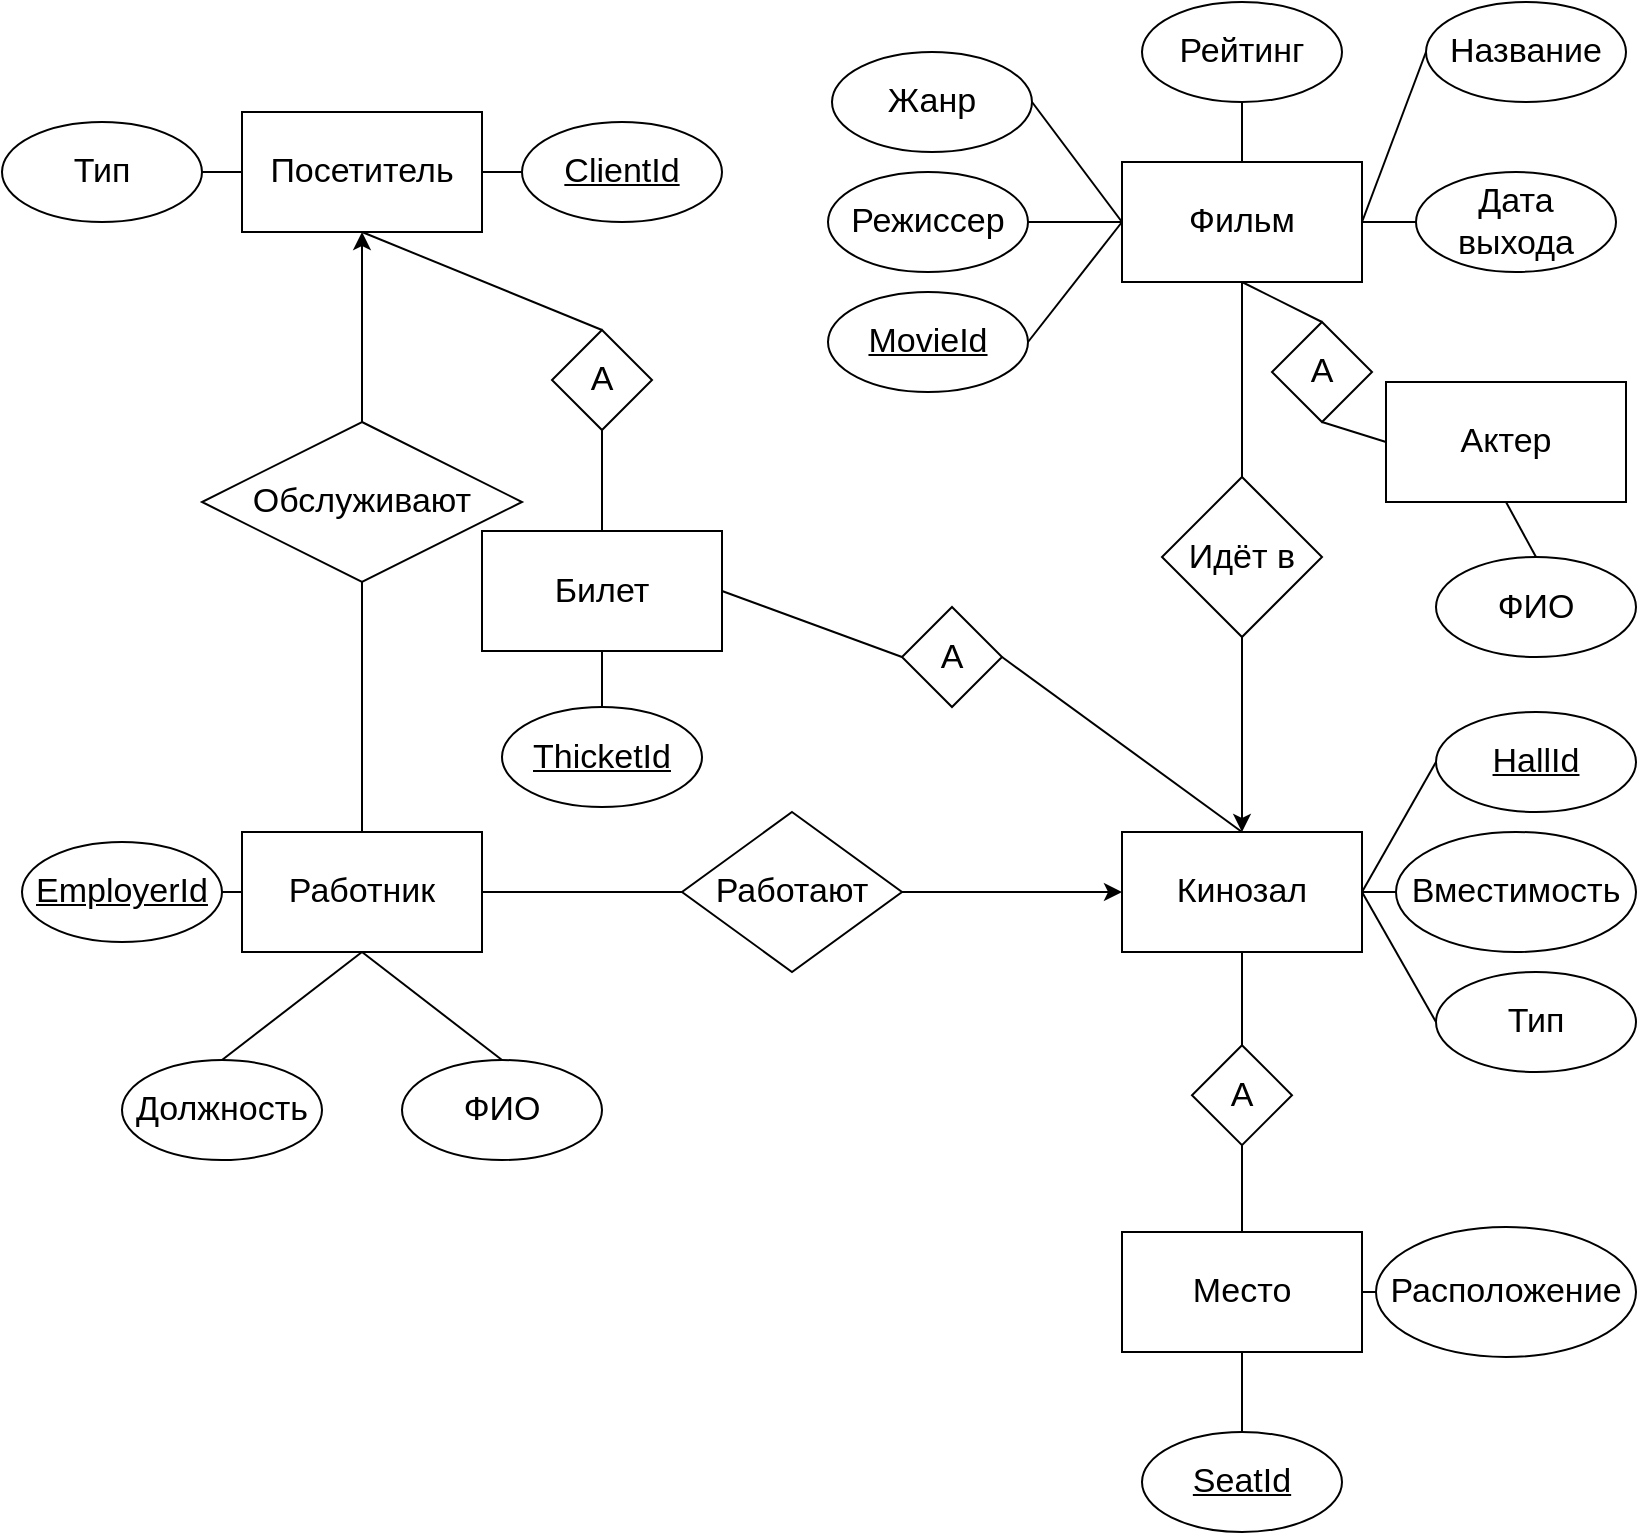 <mxfile pages="1" version="11.2.8" type="google"><diagram id="D8JLOmevCNtl7zNwRNOZ" name="Page-1"><mxGraphModel dx="1024" dy="566" grid="1" gridSize="10" guides="1" tooltips="1" connect="1" arrows="1" fold="1" page="1" pageScale="1" pageWidth="827" pageHeight="1169" math="0" shadow="0"><root><mxCell id="0"/><mxCell id="1" parent="0"/><mxCell id="mfF8Kh1jAehvsXrD6PC6-1" value="&lt;font style=&quot;font-size: 17px&quot;&gt;Посетитель&lt;/font&gt;" style="rounded=0;whiteSpace=wrap;html=1;" parent="1" vertex="1"><mxGeometry x="120" y="60" width="120" height="60" as="geometry"/></mxCell><mxCell id="mfF8Kh1jAehvsXrD6PC6-2" value="Фильм" style="rounded=0;whiteSpace=wrap;html=1;fontSize=17;" parent="1" vertex="1"><mxGeometry x="560" y="85" width="120" height="60" as="geometry"/></mxCell><mxCell id="mfF8Kh1jAehvsXrD6PC6-3" value="&lt;font style=&quot;font-size: 17px&quot;&gt;Работник&lt;/font&gt;" style="rounded=0;whiteSpace=wrap;html=1;" parent="1" vertex="1"><mxGeometry x="120" y="420" width="120" height="60" as="geometry"/></mxCell><mxCell id="mfF8Kh1jAehvsXrD6PC6-4" value="&lt;font style=&quot;font-size: 17px&quot;&gt;Кинозал&lt;/font&gt;" style="rounded=0;whiteSpace=wrap;html=1;" parent="1" vertex="1"><mxGeometry x="560" y="420" width="120" height="60" as="geometry"/></mxCell><mxCell id="mfF8Kh1jAehvsXrD6PC6-34" value="&lt;font style=&quot;font-size: 17px&quot;&gt;Актер&lt;/font&gt;" style="rounded=0;whiteSpace=wrap;html=1;fontSize=17;" parent="1" vertex="1"><mxGeometry x="692" y="195" width="120" height="60" as="geometry"/></mxCell><mxCell id="mfF8Kh1jAehvsXrD6PC6-37" value="" style="endArrow=none;html=1;fontSize=17;exitX=0.5;exitY=0;exitDx=0;exitDy=0;entryX=0.5;entryY=1;entryDx=0;entryDy=0;" parent="1" source="mfF8Kh1jAehvsXrD6PC6-3" target="PWUJ3W95ugaQY_lklVue-53" edge="1"><mxGeometry width="50" height="50" relative="1" as="geometry"><mxPoint x="10" y="550" as="sourcePoint"/><mxPoint x="180" y="310" as="targetPoint"/></mxGeometry></mxCell><mxCell id="mfF8Kh1jAehvsXrD6PC6-38" value="Название" style="ellipse;whiteSpace=wrap;html=1;fontSize=17;" parent="1" vertex="1"><mxGeometry x="712" y="5" width="100" height="50" as="geometry"/></mxCell><mxCell id="mfF8Kh1jAehvsXrD6PC6-39" value="Дата выхода" style="ellipse;whiteSpace=wrap;html=1;fontSize=17;" parent="1" vertex="1"><mxGeometry x="707" y="90" width="100" height="50" as="geometry"/></mxCell><mxCell id="mfF8Kh1jAehvsXrD6PC6-40" value="Жанр" style="ellipse;whiteSpace=wrap;html=1;fontSize=17;" parent="1" vertex="1"><mxGeometry x="415" y="30" width="100" height="50" as="geometry"/></mxCell><mxCell id="mfF8Kh1jAehvsXrD6PC6-42" value="Рейтинг" style="ellipse;whiteSpace=wrap;html=1;fontSize=17;" parent="1" vertex="1"><mxGeometry x="570" y="5" width="100" height="50" as="geometry"/></mxCell><mxCell id="mfF8Kh1jAehvsXrD6PC6-44" value="А" style="rhombus;whiteSpace=wrap;html=1;fontSize=17;" parent="1" vertex="1"><mxGeometry x="635" y="165" width="50" height="50" as="geometry"/></mxCell><mxCell id="mfF8Kh1jAehvsXrD6PC6-45" value="" style="endArrow=none;html=1;fontSize=17;entryX=0.5;entryY=1;entryDx=0;entryDy=0;exitX=0.5;exitY=0;exitDx=0;exitDy=0;" parent="1" source="mfF8Kh1jAehvsXrD6PC6-44" target="mfF8Kh1jAehvsXrD6PC6-2" edge="1"><mxGeometry width="50" height="50" relative="1" as="geometry"><mxPoint x="10" y="550" as="sourcePoint"/><mxPoint x="60" y="500" as="targetPoint"/></mxGeometry></mxCell><mxCell id="mfF8Kh1jAehvsXrD6PC6-46" value="" style="endArrow=none;html=1;fontSize=17;entryX=0.5;entryY=1;entryDx=0;entryDy=0;exitX=0;exitY=0.5;exitDx=0;exitDy=0;" parent="1" source="mfF8Kh1jAehvsXrD6PC6-34" target="mfF8Kh1jAehvsXrD6PC6-44" edge="1"><mxGeometry width="50" height="50" relative="1" as="geometry"><mxPoint x="10" y="550" as="sourcePoint"/><mxPoint x="60" y="500" as="targetPoint"/></mxGeometry></mxCell><mxCell id="mfF8Kh1jAehvsXrD6PC6-48" value="ФИО" style="ellipse;whiteSpace=wrap;html=1;fontSize=17;" parent="1" vertex="1"><mxGeometry x="717" y="282.5" width="100" height="50" as="geometry"/></mxCell><mxCell id="mfF8Kh1jAehvsXrD6PC6-50" value="Режиссер" style="ellipse;whiteSpace=wrap;html=1;fontSize=17;" parent="1" vertex="1"><mxGeometry x="413" y="90" width="100" height="50" as="geometry"/></mxCell><mxCell id="mfF8Kh1jAehvsXrD6PC6-52" value="&lt;u&gt;MovieId&lt;/u&gt;" style="ellipse;whiteSpace=wrap;html=1;fontSize=17;" parent="1" vertex="1"><mxGeometry x="413" y="150" width="100" height="50" as="geometry"/></mxCell><mxCell id="mfF8Kh1jAehvsXrD6PC6-54" value="Тип" style="ellipse;whiteSpace=wrap;html=1;fontSize=17;" parent="1" vertex="1"><mxGeometry y="65" width="100" height="50" as="geometry"/></mxCell><mxCell id="mfF8Kh1jAehvsXrD6PC6-57" value="&lt;u&gt;ClientId&lt;/u&gt;" style="ellipse;whiteSpace=wrap;html=1;fontSize=17;" parent="1" vertex="1"><mxGeometry x="260" y="65" width="100" height="50" as="geometry"/></mxCell><mxCell id="mfF8Kh1jAehvsXrD6PC6-59" value="&lt;font style=&quot;font-size: 17px&quot;&gt;Билет&lt;/font&gt;" style="rounded=0;whiteSpace=wrap;html=1;" parent="1" vertex="1"><mxGeometry x="240" y="269.5" width="120" height="60" as="geometry"/></mxCell><mxCell id="PWUJ3W95ugaQY_lklVue-1" value="" style="endArrow=none;html=1;entryX=0;entryY=0.5;entryDx=0;entryDy=0;exitX=1;exitY=0.5;exitDx=0;exitDy=0;" edge="1" parent="1" source="mfF8Kh1jAehvsXrD6PC6-50" target="mfF8Kh1jAehvsXrD6PC6-2"><mxGeometry width="50" height="50" relative="1" as="geometry"><mxPoint x="510" y="122.5" as="sourcePoint"/><mxPoint x="560" y="72.5" as="targetPoint"/></mxGeometry></mxCell><mxCell id="PWUJ3W95ugaQY_lklVue-2" value="" style="endArrow=none;html=1;entryX=0;entryY=0.5;entryDx=0;entryDy=0;exitX=1;exitY=0.5;exitDx=0;exitDy=0;" edge="1" parent="1" source="mfF8Kh1jAehvsXrD6PC6-52" target="mfF8Kh1jAehvsXrD6PC6-2"><mxGeometry width="50" height="50" relative="1" as="geometry"><mxPoint x="523" y="112.5" as="sourcePoint"/><mxPoint x="570" y="135" as="targetPoint"/></mxGeometry></mxCell><mxCell id="PWUJ3W95ugaQY_lklVue-3" value="" style="endArrow=none;html=1;entryX=0;entryY=0.5;entryDx=0;entryDy=0;exitX=1;exitY=0.5;exitDx=0;exitDy=0;" edge="1" parent="1" source="mfF8Kh1jAehvsXrD6PC6-40" target="mfF8Kh1jAehvsXrD6PC6-2"><mxGeometry width="50" height="50" relative="1" as="geometry"><mxPoint x="533" y="122.5" as="sourcePoint"/><mxPoint x="580" y="145" as="targetPoint"/></mxGeometry></mxCell><mxCell id="PWUJ3W95ugaQY_lklVue-4" value="" style="endArrow=none;html=1;entryX=0.5;entryY=1;entryDx=0;entryDy=0;exitX=0.5;exitY=0;exitDx=0;exitDy=0;" edge="1" parent="1" source="mfF8Kh1jAehvsXrD6PC6-2" target="mfF8Kh1jAehvsXrD6PC6-42"><mxGeometry width="50" height="50" relative="1" as="geometry"><mxPoint x="680" y="190" as="sourcePoint"/><mxPoint x="740" y="130" as="targetPoint"/></mxGeometry></mxCell><mxCell id="PWUJ3W95ugaQY_lklVue-5" value="" style="endArrow=none;html=1;entryX=0;entryY=0.5;entryDx=0;entryDy=0;exitX=1;exitY=0.5;exitDx=0;exitDy=0;" edge="1" parent="1" source="mfF8Kh1jAehvsXrD6PC6-2" target="mfF8Kh1jAehvsXrD6PC6-38"><mxGeometry width="50" height="50" relative="1" as="geometry"><mxPoint x="630" y="95" as="sourcePoint"/><mxPoint x="630" y="65" as="targetPoint"/></mxGeometry></mxCell><mxCell id="PWUJ3W95ugaQY_lklVue-6" value="" style="endArrow=none;html=1;entryX=0;entryY=0.5;entryDx=0;entryDy=0;exitX=1;exitY=0.5;exitDx=0;exitDy=0;" edge="1" parent="1" source="mfF8Kh1jAehvsXrD6PC6-2" target="mfF8Kh1jAehvsXrD6PC6-39"><mxGeometry width="50" height="50" relative="1" as="geometry"><mxPoint x="690" y="125" as="sourcePoint"/><mxPoint x="730" y="40" as="targetPoint"/></mxGeometry></mxCell><mxCell id="PWUJ3W95ugaQY_lklVue-9" value="" style="endArrow=none;html=1;entryX=0;entryY=0.5;entryDx=0;entryDy=0;exitX=1;exitY=0.5;exitDx=0;exitDy=0;" edge="1" parent="1" source="mfF8Kh1jAehvsXrD6PC6-54" target="mfF8Kh1jAehvsXrD6PC6-1"><mxGeometry width="50" height="50" relative="1" as="geometry"><mxPoint x="60" y="190" as="sourcePoint"/><mxPoint x="110" y="140" as="targetPoint"/></mxGeometry></mxCell><mxCell id="PWUJ3W95ugaQY_lklVue-10" value="" style="endArrow=none;html=1;entryX=0;entryY=0.5;entryDx=0;entryDy=0;exitX=1;exitY=0.5;exitDx=0;exitDy=0;" edge="1" parent="1" source="mfF8Kh1jAehvsXrD6PC6-1" target="mfF8Kh1jAehvsXrD6PC6-57"><mxGeometry width="50" height="50" relative="1" as="geometry"><mxPoint x="60" y="220" as="sourcePoint"/><mxPoint x="110" y="170" as="targetPoint"/></mxGeometry></mxCell><mxCell id="PWUJ3W95ugaQY_lklVue-11" value="&lt;font style=&quot;font-size: 17px&quot;&gt;Место&lt;/font&gt;" style="rounded=0;whiteSpace=wrap;html=1;" vertex="1" parent="1"><mxGeometry x="560" y="620" width="120" height="60" as="geometry"/></mxCell><mxCell id="PWUJ3W95ugaQY_lklVue-13" value="Расположение" style="ellipse;whiteSpace=wrap;html=1;fontSize=17;" vertex="1" parent="1"><mxGeometry x="687" y="617.5" width="130" height="65" as="geometry"/></mxCell><mxCell id="PWUJ3W95ugaQY_lklVue-14" value="" style="endArrow=none;html=1;entryX=0.5;entryY=1;entryDx=0;entryDy=0;exitX=0.5;exitY=0;exitDx=0;exitDy=0;" edge="1" parent="1" source="mfF8Kh1jAehvsXrD6PC6-48" target="mfF8Kh1jAehvsXrD6PC6-34"><mxGeometry width="50" height="50" relative="1" as="geometry"><mxPoint x="720" y="430" as="sourcePoint"/><mxPoint x="770" y="380" as="targetPoint"/></mxGeometry></mxCell><mxCell id="PWUJ3W95ugaQY_lklVue-15" value="А" style="rhombus;whiteSpace=wrap;html=1;fontSize=17;" vertex="1" parent="1"><mxGeometry x="595" y="526.6" width="50" height="50" as="geometry"/></mxCell><mxCell id="PWUJ3W95ugaQY_lklVue-22" value="А" style="rhombus;whiteSpace=wrap;html=1;fontSize=17;" vertex="1" parent="1"><mxGeometry x="275" y="169" width="50" height="50" as="geometry"/></mxCell><mxCell id="PWUJ3W95ugaQY_lklVue-23" value="" style="endArrow=none;html=1;exitX=0.5;exitY=0;exitDx=0;exitDy=0;entryX=0.5;entryY=1;entryDx=0;entryDy=0;" edge="1" parent="1" source="PWUJ3W95ugaQY_lklVue-22" target="mfF8Kh1jAehvsXrD6PC6-1"><mxGeometry width="50" height="50" relative="1" as="geometry"><mxPoint x="220" y="270" as="sourcePoint"/><mxPoint x="244" y="90" as="targetPoint"/></mxGeometry></mxCell><mxCell id="PWUJ3W95ugaQY_lklVue-24" value="" style="endArrow=none;html=1;entryX=0.5;entryY=1;entryDx=0;entryDy=0;exitX=0.5;exitY=0;exitDx=0;exitDy=0;" edge="1" parent="1" source="mfF8Kh1jAehvsXrD6PC6-59" target="PWUJ3W95ugaQY_lklVue-22"><mxGeometry width="50" height="50" relative="1" as="geometry"><mxPoint x="230" y="290" as="sourcePoint"/><mxPoint x="280" y="240" as="targetPoint"/></mxGeometry></mxCell><mxCell id="PWUJ3W95ugaQY_lklVue-27" value="ФИО" style="ellipse;whiteSpace=wrap;html=1;fontSize=17;" vertex="1" parent="1"><mxGeometry x="200" y="534" width="100" height="50" as="geometry"/></mxCell><mxCell id="PWUJ3W95ugaQY_lklVue-28" value="" style="endArrow=none;html=1;entryX=0.5;entryY=1;entryDx=0;entryDy=0;exitX=0.5;exitY=0;exitDx=0;exitDy=0;" edge="1" parent="1" source="PWUJ3W95ugaQY_lklVue-47" target="mfF8Kh1jAehvsXrD6PC6-2"><mxGeometry width="50" height="50" relative="1" as="geometry"><mxPoint x="620" y="240" as="sourcePoint"/><mxPoint x="620" y="260" as="targetPoint"/></mxGeometry></mxCell><mxCell id="PWUJ3W95ugaQY_lklVue-29" value="Должность" style="ellipse;whiteSpace=wrap;html=1;fontSize=17;" vertex="1" parent="1"><mxGeometry x="60" y="534" width="100" height="50" as="geometry"/></mxCell><mxCell id="PWUJ3W95ugaQY_lklVue-30" value="А" style="rhombus;whiteSpace=wrap;html=1;fontSize=17;" vertex="1" parent="1"><mxGeometry x="450" y="307.5" width="50" height="50" as="geometry"/></mxCell><mxCell id="PWUJ3W95ugaQY_lklVue-32" value="" style="endArrow=none;html=1;entryX=0.5;entryY=0;entryDx=0;entryDy=0;exitX=1;exitY=0.5;exitDx=0;exitDy=0;" edge="1" parent="1" source="PWUJ3W95ugaQY_lklVue-30" target="mfF8Kh1jAehvsXrD6PC6-4"><mxGeometry width="50" height="50" relative="1" as="geometry"><mxPoint x="470" y="297.5" as="sourcePoint"/><mxPoint x="520" y="247.5" as="targetPoint"/></mxGeometry></mxCell><mxCell id="PWUJ3W95ugaQY_lklVue-33" value="" style="endArrow=none;html=1;entryX=0;entryY=0.5;entryDx=0;entryDy=0;exitX=1;exitY=0.5;exitDx=0;exitDy=0;" edge="1" parent="1" source="mfF8Kh1jAehvsXrD6PC6-59" target="PWUJ3W95ugaQY_lklVue-30"><mxGeometry width="50" height="50" relative="1" as="geometry"><mxPoint x="370" y="382.5" as="sourcePoint"/><mxPoint x="420" y="332.5" as="targetPoint"/></mxGeometry></mxCell><mxCell id="PWUJ3W95ugaQY_lklVue-34" value="&lt;u&gt;EmployerId&lt;/u&gt;" style="ellipse;whiteSpace=wrap;html=1;fontSize=17;" vertex="1" parent="1"><mxGeometry x="10" y="425" width="100" height="50" as="geometry"/></mxCell><mxCell id="PWUJ3W95ugaQY_lklVue-35" value="" style="endArrow=none;html=1;entryX=0;entryY=0.5;entryDx=0;entryDy=0;exitX=1;exitY=0.5;exitDx=0;exitDy=0;" edge="1" parent="1" source="PWUJ3W95ugaQY_lklVue-34" target="mfF8Kh1jAehvsXrD6PC6-3"><mxGeometry width="50" height="50" relative="1" as="geometry"><mxPoint x="50" y="525" as="sourcePoint"/><mxPoint x="100" y="475" as="targetPoint"/></mxGeometry></mxCell><mxCell id="PWUJ3W95ugaQY_lklVue-37" value="" style="endArrow=none;html=1;entryX=0.5;entryY=1;entryDx=0;entryDy=0;exitX=0.5;exitY=0;exitDx=0;exitDy=0;" edge="1" parent="1" source="PWUJ3W95ugaQY_lklVue-29" target="mfF8Kh1jAehvsXrD6PC6-3"><mxGeometry width="50" height="50" relative="1" as="geometry"><mxPoint x="130" y="534" as="sourcePoint"/><mxPoint x="180" y="484" as="targetPoint"/></mxGeometry></mxCell><mxCell id="PWUJ3W95ugaQY_lklVue-38" value="" style="endArrow=none;html=1;entryX=0.5;entryY=1;entryDx=0;entryDy=0;exitX=0.5;exitY=0;exitDx=0;exitDy=0;" edge="1" parent="1" source="PWUJ3W95ugaQY_lklVue-27" target="mfF8Kh1jAehvsXrD6PC6-3"><mxGeometry width="50" height="50" relative="1" as="geometry"><mxPoint x="170" y="540" as="sourcePoint"/><mxPoint x="220" y="490" as="targetPoint"/></mxGeometry></mxCell><mxCell id="PWUJ3W95ugaQY_lklVue-40" value="&lt;u&gt;ThicketId&lt;/u&gt;" style="ellipse;whiteSpace=wrap;html=1;fontSize=17;" vertex="1" parent="1"><mxGeometry x="250" y="357.5" width="100" height="50" as="geometry"/></mxCell><mxCell id="PWUJ3W95ugaQY_lklVue-41" value="" style="endArrow=none;html=1;entryX=0.5;entryY=1;entryDx=0;entryDy=0;exitX=0.5;exitY=0;exitDx=0;exitDy=0;" edge="1" parent="1" source="PWUJ3W95ugaQY_lklVue-40" target="mfF8Kh1jAehvsXrD6PC6-59"><mxGeometry width="50" height="50" relative="1" as="geometry"><mxPoint x="365" y="425" as="sourcePoint"/><mxPoint x="415" y="375" as="targetPoint"/></mxGeometry></mxCell><mxCell id="PWUJ3W95ugaQY_lklVue-42" value="Вместимость" style="ellipse;whiteSpace=wrap;html=1;fontSize=17;" vertex="1" parent="1"><mxGeometry x="697" y="420" width="120" height="60" as="geometry"/></mxCell><mxCell id="PWUJ3W95ugaQY_lklVue-43" value="" style="endArrow=none;html=1;entryX=0;entryY=0.5;entryDx=0;entryDy=0;exitX=1;exitY=0.5;exitDx=0;exitDy=0;" edge="1" parent="1" source="mfF8Kh1jAehvsXrD6PC6-4" target="PWUJ3W95ugaQY_lklVue-42"><mxGeometry width="50" height="50" relative="1" as="geometry"><mxPoint x="677" y="551.5" as="sourcePoint"/><mxPoint x="727" y="501.5" as="targetPoint"/></mxGeometry></mxCell><mxCell id="PWUJ3W95ugaQY_lklVue-44" value="" style="endArrow=none;html=1;entryX=0;entryY=0.5;entryDx=0;entryDy=0;exitX=1;exitY=0.5;exitDx=0;exitDy=0;" edge="1" parent="1" source="PWUJ3W95ugaQY_lklVue-11" target="PWUJ3W95ugaQY_lklVue-13"><mxGeometry width="50" height="50" relative="1" as="geometry"><mxPoint x="700" y="500" as="sourcePoint"/><mxPoint x="700" y="590" as="targetPoint"/></mxGeometry></mxCell><mxCell id="PWUJ3W95ugaQY_lklVue-45" value="Тип" style="ellipse;whiteSpace=wrap;html=1;fontSize=17;" vertex="1" parent="1"><mxGeometry x="717" y="490" width="100" height="50" as="geometry"/></mxCell><mxCell id="PWUJ3W95ugaQY_lklVue-47" value="&lt;span style=&quot;font-size: 17px&quot;&gt;Идёт в&lt;/span&gt;" style="rhombus;whiteSpace=wrap;html=1;" vertex="1" parent="1"><mxGeometry x="580" y="242.5" width="80" height="80" as="geometry"/></mxCell><mxCell id="PWUJ3W95ugaQY_lklVue-51" value="&lt;font style=&quot;font-size: 17px&quot;&gt;Работают&lt;/font&gt;" style="rhombus;whiteSpace=wrap;html=1;" vertex="1" parent="1"><mxGeometry x="340" y="410" width="110" height="80" as="geometry"/></mxCell><mxCell id="PWUJ3W95ugaQY_lklVue-52" value="" style="endArrow=none;html=1;entryX=0;entryY=0.5;entryDx=0;entryDy=0;exitX=1;exitY=0.5;exitDx=0;exitDy=0;" edge="1" parent="1" source="mfF8Kh1jAehvsXrD6PC6-3" target="PWUJ3W95ugaQY_lklVue-51"><mxGeometry width="50" height="50" relative="1" as="geometry"><mxPoint x="260" y="509" as="sourcePoint"/><mxPoint x="310" y="459" as="targetPoint"/></mxGeometry></mxCell><mxCell id="PWUJ3W95ugaQY_lklVue-53" value="&lt;font style=&quot;font-size: 17px&quot;&gt;Обслуживают&lt;/font&gt;" style="rhombus;whiteSpace=wrap;html=1;" vertex="1" parent="1"><mxGeometry x="100" y="215" width="160" height="80" as="geometry"/></mxCell><mxCell id="PWUJ3W95ugaQY_lklVue-55" value="" style="endArrow=classic;html=1;entryX=0.5;entryY=1;entryDx=0;entryDy=0;exitX=0.5;exitY=0;exitDx=0;exitDy=0;" edge="1" parent="1" source="PWUJ3W95ugaQY_lklVue-53" target="mfF8Kh1jAehvsXrD6PC6-1"><mxGeometry width="50" height="50" relative="1" as="geometry"><mxPoint x="80" y="382.5" as="sourcePoint"/><mxPoint x="130" y="332.5" as="targetPoint"/></mxGeometry></mxCell><mxCell id="PWUJ3W95ugaQY_lklVue-58" value="" style="endArrow=classic;html=1;entryX=0;entryY=0.5;entryDx=0;entryDy=0;exitX=1;exitY=0.5;exitDx=0;exitDy=0;" edge="1" parent="1" source="PWUJ3W95ugaQY_lklVue-51" target="mfF8Kh1jAehvsXrD6PC6-4"><mxGeometry width="50" height="50" relative="1" as="geometry"><mxPoint x="30" y="750" as="sourcePoint"/><mxPoint x="80" y="700" as="targetPoint"/></mxGeometry></mxCell><mxCell id="PWUJ3W95ugaQY_lklVue-59" value="&lt;u&gt;SeatId&lt;/u&gt;" style="ellipse;whiteSpace=wrap;html=1;fontSize=17;" vertex="1" parent="1"><mxGeometry x="570" y="720" width="100" height="50" as="geometry"/></mxCell><mxCell id="PWUJ3W95ugaQY_lklVue-60" value="" style="endArrow=none;html=1;entryX=0.5;entryY=1;entryDx=0;entryDy=0;exitX=0.5;exitY=0;exitDx=0;exitDy=0;" edge="1" parent="1" source="PWUJ3W95ugaQY_lklVue-59" target="PWUJ3W95ugaQY_lklVue-11"><mxGeometry width="50" height="50" relative="1" as="geometry"><mxPoint x="30" y="840" as="sourcePoint"/><mxPoint x="80" y="790" as="targetPoint"/></mxGeometry></mxCell><mxCell id="PWUJ3W95ugaQY_lklVue-61" value="&lt;u&gt;HallId&lt;/u&gt;" style="ellipse;whiteSpace=wrap;html=1;fontSize=17;" vertex="1" parent="1"><mxGeometry x="717" y="360" width="100" height="50" as="geometry"/></mxCell><mxCell id="PWUJ3W95ugaQY_lklVue-62" value="" style="endArrow=none;html=1;entryX=0;entryY=0.5;entryDx=0;entryDy=0;exitX=1;exitY=0.5;exitDx=0;exitDy=0;" edge="1" parent="1" source="mfF8Kh1jAehvsXrD6PC6-4" target="PWUJ3W95ugaQY_lklVue-61"><mxGeometry width="50" height="50" relative="1" as="geometry"><mxPoint x="645" y="407.5" as="sourcePoint"/><mxPoint x="695" y="357.5" as="targetPoint"/></mxGeometry></mxCell><mxCell id="PWUJ3W95ugaQY_lklVue-63" value="" style="endArrow=none;html=1;exitX=0;exitY=0.5;exitDx=0;exitDy=0;" edge="1" parent="1" source="PWUJ3W95ugaQY_lklVue-45"><mxGeometry width="50" height="50" relative="1" as="geometry"><mxPoint x="665" y="575" as="sourcePoint"/><mxPoint x="680" y="450" as="targetPoint"/></mxGeometry></mxCell><mxCell id="PWUJ3W95ugaQY_lklVue-65" value="" style="endArrow=none;html=1;entryX=0.5;entryY=1;entryDx=0;entryDy=0;exitX=0.5;exitY=0;exitDx=0;exitDy=0;" edge="1" parent="1" source="PWUJ3W95ugaQY_lklVue-15" target="mfF8Kh1jAehvsXrD6PC6-4"><mxGeometry width="50" height="50" relative="1" as="geometry"><mxPoint x="422.5" y="617.5" as="sourcePoint"/><mxPoint x="472.5" y="567.5" as="targetPoint"/></mxGeometry></mxCell><mxCell id="PWUJ3W95ugaQY_lklVue-66" value="" style="endArrow=none;html=1;entryX=0.5;entryY=1;entryDx=0;entryDy=0;exitX=0.5;exitY=0;exitDx=0;exitDy=0;" edge="1" parent="1" source="PWUJ3W95ugaQY_lklVue-11" target="PWUJ3W95ugaQY_lklVue-15"><mxGeometry width="50" height="50" relative="1" as="geometry"><mxPoint x="535" y="620" as="sourcePoint"/><mxPoint x="585" y="570" as="targetPoint"/></mxGeometry></mxCell><mxCell id="PWUJ3W95ugaQY_lklVue-67" value="" style="endArrow=classic;html=1;entryX=0.5;entryY=0;entryDx=0;entryDy=0;exitX=0.5;exitY=1;exitDx=0;exitDy=0;" edge="1" parent="1" source="PWUJ3W95ugaQY_lklVue-47" target="mfF8Kh1jAehvsXrD6PC6-4"><mxGeometry width="50" height="50" relative="1" as="geometry"><mxPoint x="535" y="357.5" as="sourcePoint"/><mxPoint x="585" y="307.5" as="targetPoint"/></mxGeometry></mxCell></root></mxGraphModel></diagram></mxfile>